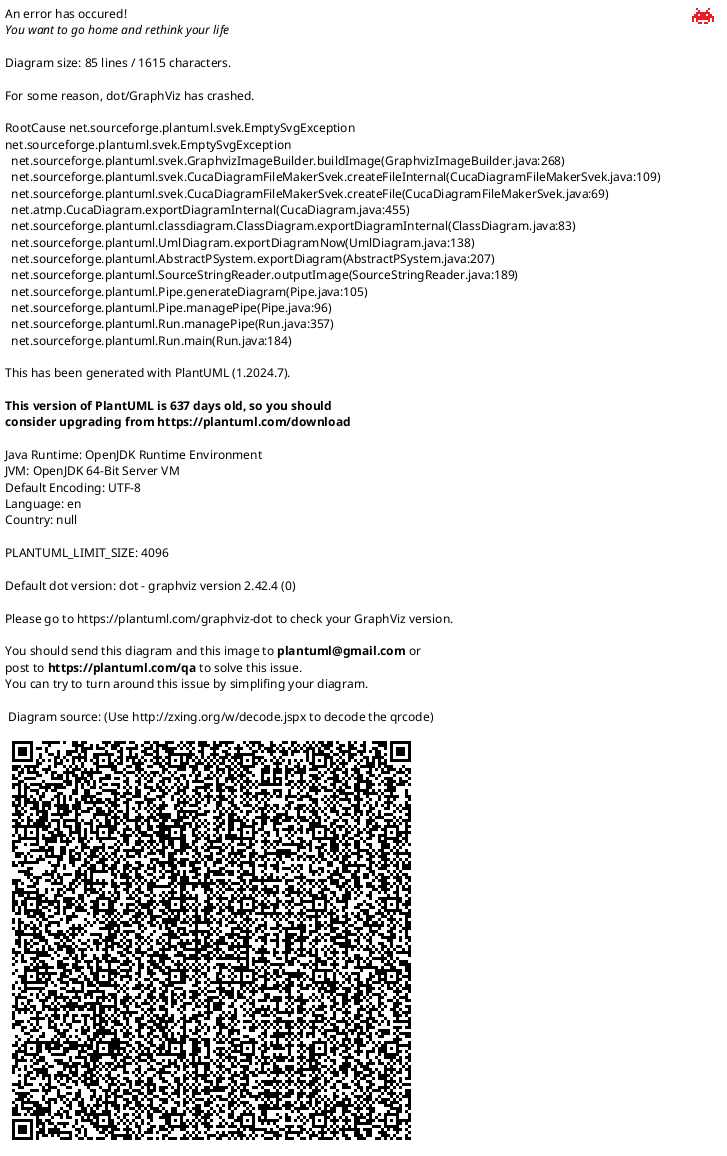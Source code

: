 @startuml

package model {
    class Entity {
        -Long id
        +Long getId()
    }

    class UserBuilder {}
    class OrderBuilder {}

    package relationship {

        class Follows {
            -LocalDateTime since
        }

        class Owns {
            -float qty
            -float average_purchase_price
        }

        class Made {
            -LocalDateTime placed_timestamp
        }

        class Fullfilled {
            -LocalDateTime fulfilled_timestamp
        }
    }

    package node {
        class User extends Entity {
            -String firstName
            -String lastName
            -String username
            -String profile_picture_url
            -String email
            -double score
            -double rank
            -float available_balance
            -String password
        }

        class Stock extends Entity {
            -String ticker
            -String name
            -String industry
            -String volatility
        }

        class Transaction extends Entity {
            -float qty
            -float price
            -OrderType order_type
            -Status status
        }

        enum OrderType {
            MARKET_BUY
            MARKET_SELL
            LIMIT_BUY
            LIMIT_SELL
        }

        enum Status {
            PENDING
            COMPLETED
        }

        hide OrderType methods
        hide Status methods
    }

   /'
    ' Relationships
    '/
    Transaction *-- OrderType
    Transaction *-- Status

    (User, Stock) . Owns
    (User, Transaction) . Made
    (User, User) . Follows

    skinparam linetype ortho
}

@enduml